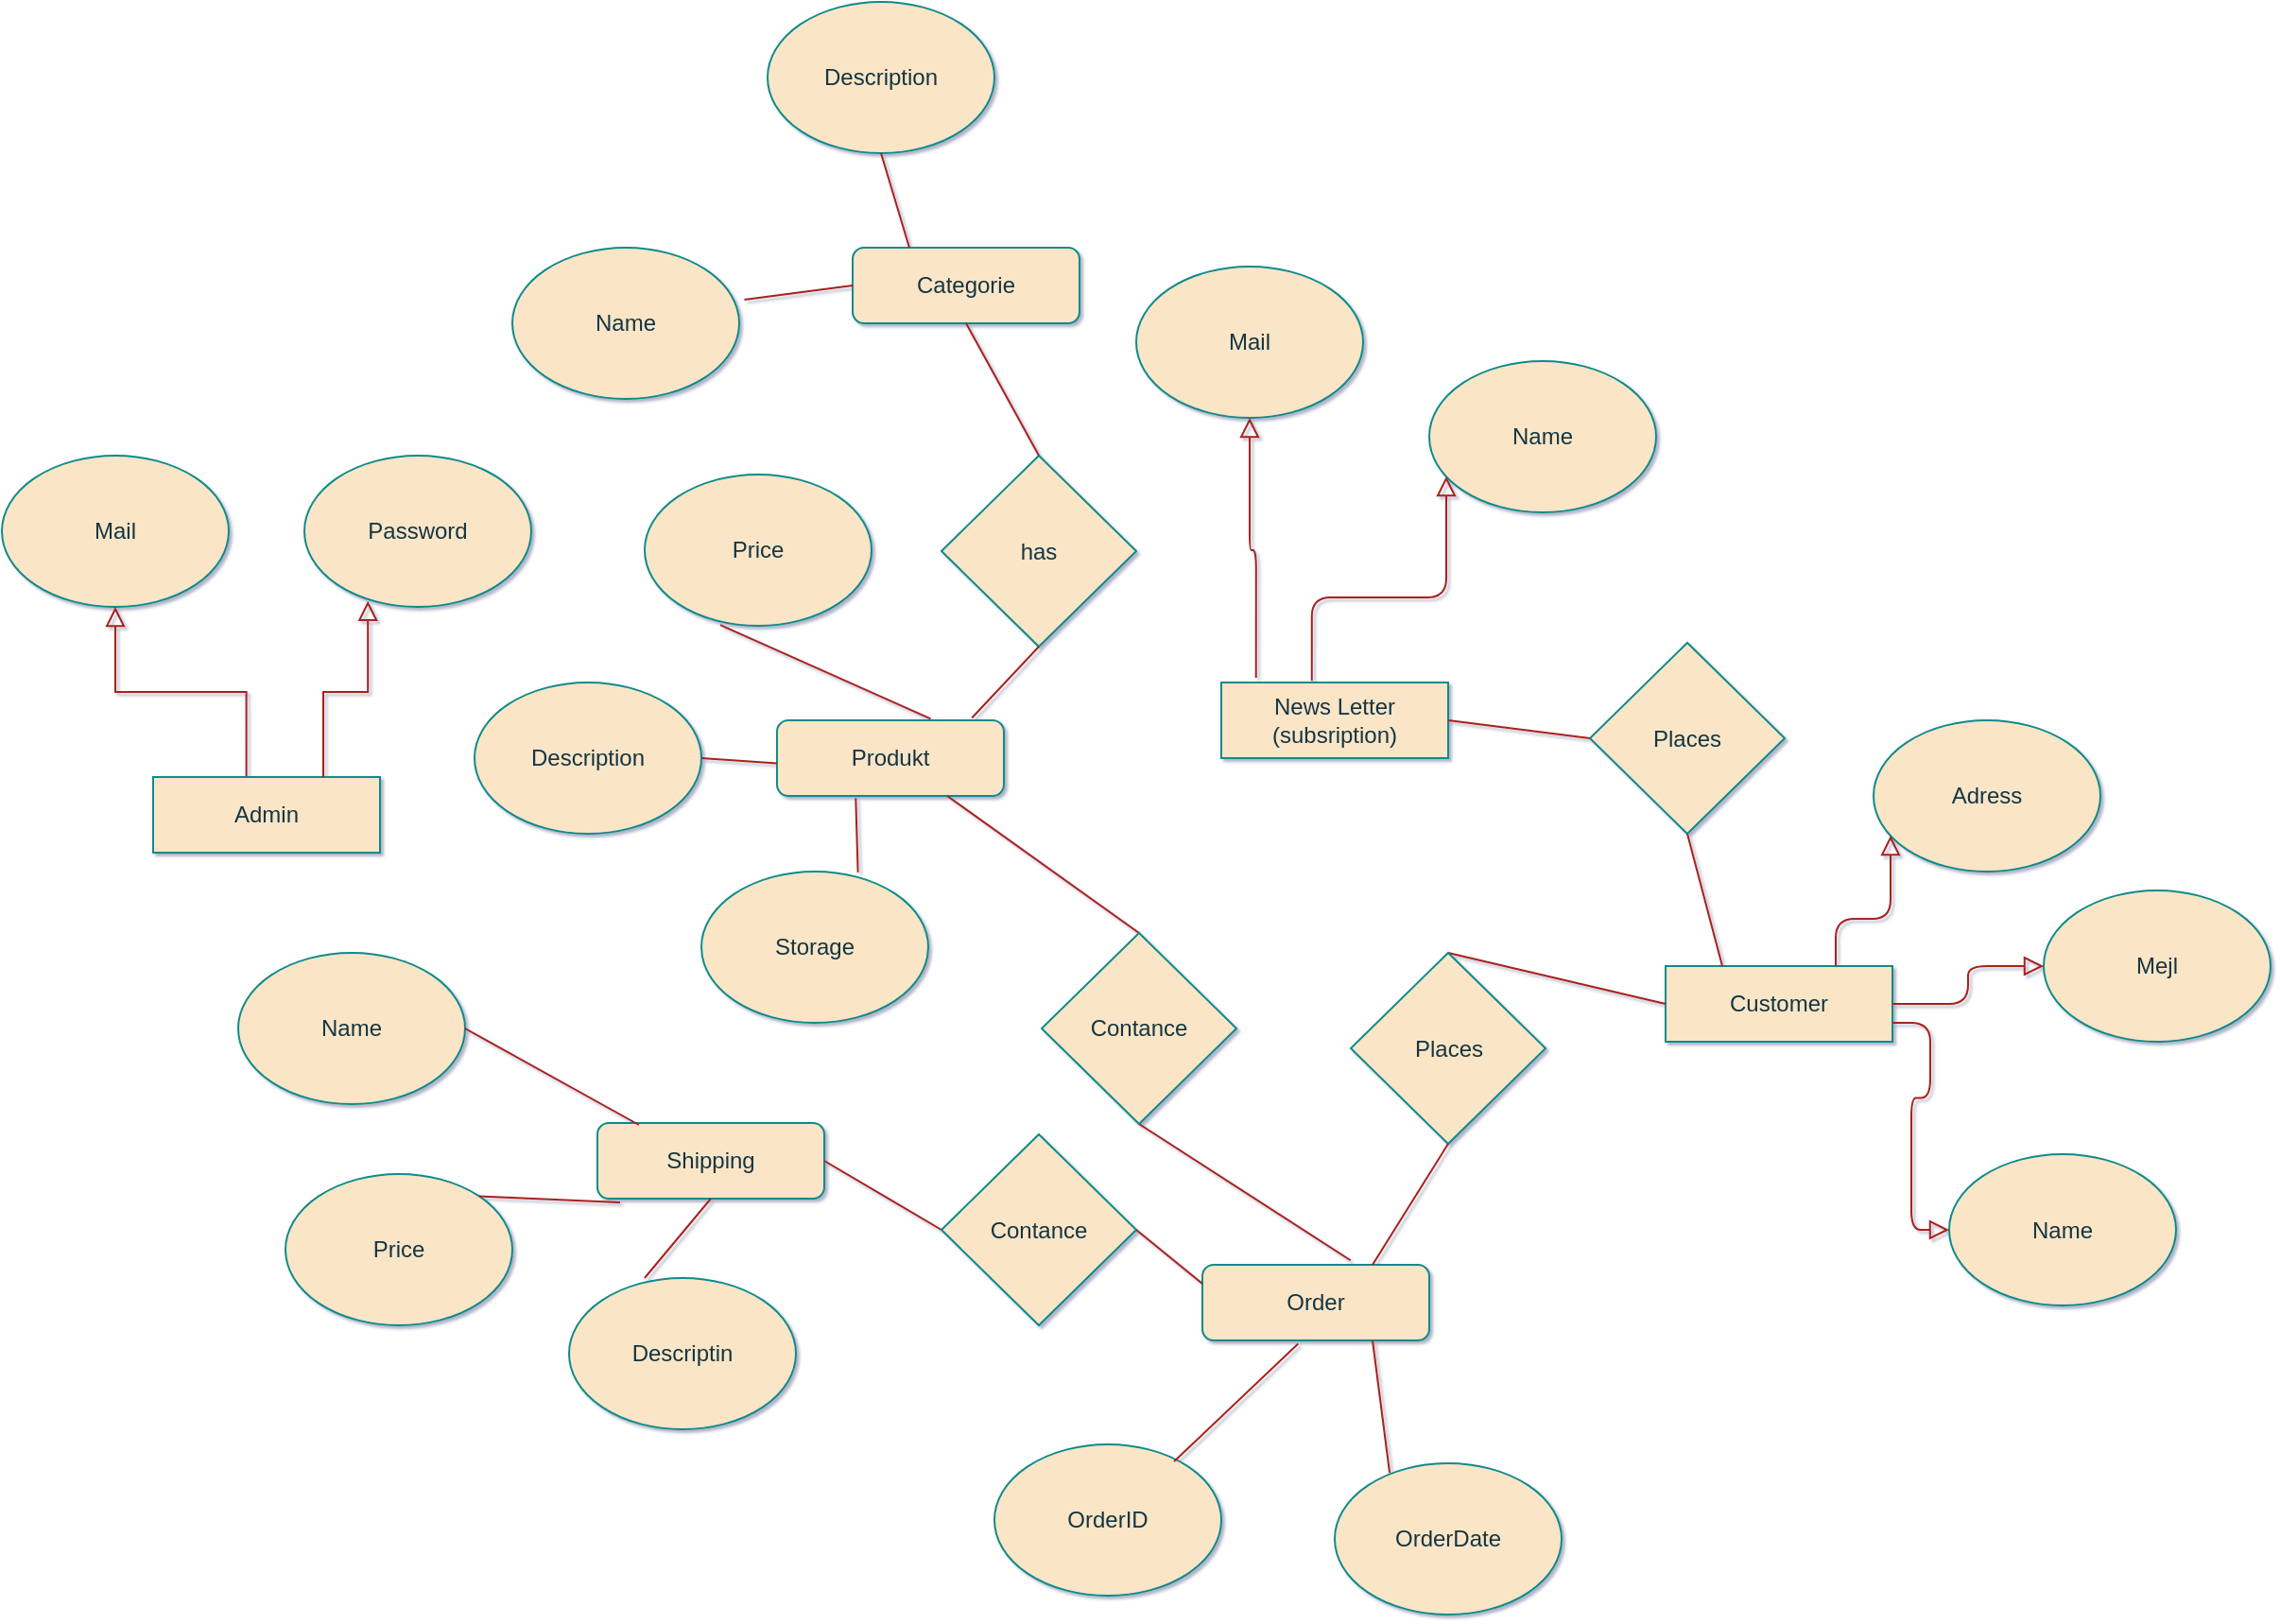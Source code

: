 <mxfile version="14.2.4" type="embed" pages="2">
    <diagram id="C5RBs43oDa-KdzZeNtuy" name="Page-1">
        <mxGraphModel dx="1788" dy="1152" grid="1" gridSize="10" guides="1" tooltips="1" connect="1" arrows="1" fold="1" page="0" pageScale="1" pageWidth="827" pageHeight="1169" background="#ffffff" math="0" shadow="1">
            <root>
                <mxCell id="WIyWlLk6GJQsqaUBKTNV-0"/>
                <mxCell id="WIyWlLk6GJQsqaUBKTNV-1" parent="WIyWlLk6GJQsqaUBKTNV-0"/>
                <mxCell id="WbxrASm2dwjbmTtkLsMe-0" value="Customer" style="rounded=1;whiteSpace=wrap;html=1;fontSize=12;glass=0;strokeWidth=1;shadow=0;arcSize=0;fillColor=#FAE5C7;strokeColor=#0F8B8D;fontColor=#143642;" parent="WIyWlLk6GJQsqaUBKTNV-1" vertex="1">
                    <mxGeometry x="650" y="290" width="120" height="40" as="geometry"/>
                </mxCell>
                <mxCell id="WbxrASm2dwjbmTtkLsMe-1" value="Produkt" style="rounded=1;whiteSpace=wrap;html=1;fontSize=12;glass=0;strokeWidth=1;shadow=0;fillColor=#FAE5C7;strokeColor=#0F8B8D;fontColor=#143642;" parent="WIyWlLk6GJQsqaUBKTNV-1" vertex="1">
                    <mxGeometry x="180" y="160" width="120" height="40" as="geometry"/>
                </mxCell>
                <mxCell id="WbxrASm2dwjbmTtkLsMe-2" value="Order" style="rounded=1;whiteSpace=wrap;html=1;fontSize=12;glass=0;strokeWidth=1;shadow=0;fillColor=#FAE5C7;strokeColor=#0F8B8D;fontColor=#143642;" parent="WIyWlLk6GJQsqaUBKTNV-1" vertex="1">
                    <mxGeometry x="405" y="448" width="120" height="40" as="geometry"/>
                </mxCell>
                <mxCell id="WbxrASm2dwjbmTtkLsMe-3" value="Shipping" style="rounded=1;whiteSpace=wrap;html=1;fontSize=12;glass=0;strokeWidth=1;shadow=0;fillColor=#FAE5C7;strokeColor=#0F8B8D;fontColor=#143642;" parent="WIyWlLk6GJQsqaUBKTNV-1" vertex="1">
                    <mxGeometry x="85" y="373" width="120" height="40" as="geometry"/>
                </mxCell>
                <mxCell id="WbxrASm2dwjbmTtkLsMe-4" value="Adress" style="ellipse;whiteSpace=wrap;html=1;fillColor=#FAE5C7;strokeColor=#0F8B8D;fontColor=#143642;" parent="WIyWlLk6GJQsqaUBKTNV-1" vertex="1">
                    <mxGeometry x="760" y="160" width="120" height="80" as="geometry"/>
                </mxCell>
                <mxCell id="WbxrASm2dwjbmTtkLsMe-5" value="Mejl" style="ellipse;whiteSpace=wrap;html=1;fillColor=#FAE5C7;strokeColor=#0F8B8D;fontColor=#143642;" parent="WIyWlLk6GJQsqaUBKTNV-1" vertex="1">
                    <mxGeometry x="850" y="250" width="120" height="80" as="geometry"/>
                </mxCell>
                <mxCell id="WbxrASm2dwjbmTtkLsMe-8" value="" style="rounded=1;html=1;jettySize=auto;orthogonalLoop=1;fontSize=11;endArrow=block;endFill=0;endSize=8;strokeWidth=1;shadow=0;labelBackgroundColor=none;edgeStyle=orthogonalEdgeStyle;exitX=1;exitY=0.5;exitDx=0;exitDy=0;entryX=0;entryY=0.5;entryDx=0;entryDy=0;strokeColor=#A8201A;fontColor=#143642;" parent="WIyWlLk6GJQsqaUBKTNV-1" source="WbxrASm2dwjbmTtkLsMe-0" target="WbxrASm2dwjbmTtkLsMe-5" edge="1">
                    <mxGeometry relative="1" as="geometry">
                        <mxPoint x="786.96" y="310" as="sourcePoint"/>
                        <mxPoint x="809.04" y="400" as="targetPoint"/>
                    </mxGeometry>
                </mxCell>
                <mxCell id="WbxrASm2dwjbmTtkLsMe-9" value="" style="rounded=1;html=1;jettySize=auto;orthogonalLoop=1;fontSize=11;endArrow=block;endFill=0;endSize=8;strokeWidth=1;shadow=0;labelBackgroundColor=none;edgeStyle=orthogonalEdgeStyle;exitX=0.75;exitY=0;exitDx=0;exitDy=0;entryX=0.075;entryY=0.763;entryDx=0;entryDy=0;entryPerimeter=0;strokeColor=#A8201A;fontColor=#143642;" parent="WIyWlLk6GJQsqaUBKTNV-1" source="WbxrASm2dwjbmTtkLsMe-0" target="WbxrASm2dwjbmTtkLsMe-4" edge="1">
                    <mxGeometry relative="1" as="geometry">
                        <mxPoint x="796.96" y="320" as="sourcePoint"/>
                        <mxPoint x="819.04" y="410" as="targetPoint"/>
                    </mxGeometry>
                </mxCell>
                <mxCell id="WbxrASm2dwjbmTtkLsMe-10" value="OrderID" style="ellipse;whiteSpace=wrap;html=1;fillColor=#FAE5C7;strokeColor=#0F8B8D;fontColor=#143642;" parent="WIyWlLk6GJQsqaUBKTNV-1" vertex="1">
                    <mxGeometry x="295" y="543" width="120" height="80" as="geometry"/>
                </mxCell>
                <mxCell id="WbxrASm2dwjbmTtkLsMe-11" value="OrderDate" style="ellipse;whiteSpace=wrap;html=1;fillColor=#FAE5C7;strokeColor=#0F8B8D;fontColor=#143642;" parent="WIyWlLk6GJQsqaUBKTNV-1" vertex="1">
                    <mxGeometry x="475" y="553" width="120" height="80" as="geometry"/>
                </mxCell>
                <mxCell id="WbxrASm2dwjbmTtkLsMe-12" value="" style="endArrow=none;html=1;exitX=0.792;exitY=0.113;exitDx=0;exitDy=0;exitPerimeter=0;entryX=0.422;entryY=1.044;entryDx=0;entryDy=0;entryPerimeter=0;labelBackgroundColor=#DAD2D8;strokeColor=#A8201A;fontColor=#143642;" parent="WIyWlLk6GJQsqaUBKTNV-1" source="WbxrASm2dwjbmTtkLsMe-10" target="WbxrASm2dwjbmTtkLsMe-2" edge="1">
                    <mxGeometry width="50" height="50" relative="1" as="geometry">
                        <mxPoint x="381" y="763" as="sourcePoint"/>
                        <mxPoint x="431" y="713" as="targetPoint"/>
                    </mxGeometry>
                </mxCell>
                <mxCell id="WbxrASm2dwjbmTtkLsMe-13" value="" style="endArrow=none;html=1;exitX=0.242;exitY=0.063;exitDx=0;exitDy=0;exitPerimeter=0;entryX=0.75;entryY=1;entryDx=0;entryDy=0;labelBackgroundColor=#DAD2D8;strokeColor=#A8201A;fontColor=#143642;" parent="WIyWlLk6GJQsqaUBKTNV-1" source="WbxrASm2dwjbmTtkLsMe-11" target="WbxrASm2dwjbmTtkLsMe-2" edge="1">
                    <mxGeometry width="50" height="50" relative="1" as="geometry">
                        <mxPoint x="400.04" y="782.04" as="sourcePoint"/>
                        <mxPoint x="441" y="723" as="targetPoint"/>
                    </mxGeometry>
                </mxCell>
                <mxCell id="WbxrASm2dwjbmTtkLsMe-14" value="Descriptin" style="ellipse;whiteSpace=wrap;html=1;fillColor=#FAE5C7;strokeColor=#0F8B8D;fontColor=#143642;" parent="WIyWlLk6GJQsqaUBKTNV-1" vertex="1">
                    <mxGeometry x="70" y="455" width="120" height="80" as="geometry"/>
                </mxCell>
                <mxCell id="WbxrASm2dwjbmTtkLsMe-15" value="Price" style="ellipse;whiteSpace=wrap;html=1;fillColor=#FAE5C7;strokeColor=#0F8B8D;fontColor=#143642;" parent="WIyWlLk6GJQsqaUBKTNV-1" vertex="1">
                    <mxGeometry x="-80" y="400" width="120" height="80" as="geometry"/>
                </mxCell>
                <mxCell id="WbxrASm2dwjbmTtkLsMe-16" value="Name" style="ellipse;whiteSpace=wrap;html=1;fillColor=#FAE5C7;strokeColor=#0F8B8D;fontColor=#143642;" parent="WIyWlLk6GJQsqaUBKTNV-1" vertex="1">
                    <mxGeometry x="-105" y="283" width="120" height="80" as="geometry"/>
                </mxCell>
                <mxCell id="WbxrASm2dwjbmTtkLsMe-17" value="" style="endArrow=none;html=1;exitX=0.5;exitY=1;exitDx=0;exitDy=0;entryX=0.333;entryY=0;entryDx=0;entryDy=0;entryPerimeter=0;labelBackgroundColor=#DAD2D8;strokeColor=#A8201A;fontColor=#143642;" parent="WIyWlLk6GJQsqaUBKTNV-1" source="WbxrASm2dwjbmTtkLsMe-3" target="WbxrASm2dwjbmTtkLsMe-14" edge="1">
                    <mxGeometry width="50" height="50" relative="1" as="geometry">
                        <mxPoint x="285" y="323" as="sourcePoint"/>
                        <mxPoint x="335" y="273" as="targetPoint"/>
                    </mxGeometry>
                </mxCell>
                <mxCell id="WbxrASm2dwjbmTtkLsMe-18" value="" style="endArrow=none;html=1;exitX=0.1;exitY=1.05;exitDx=0;exitDy=0;entryX=1;entryY=0;entryDx=0;entryDy=0;exitPerimeter=0;labelBackgroundColor=#DAD2D8;strokeColor=#A8201A;fontColor=#143642;" parent="WIyWlLk6GJQsqaUBKTNV-1" source="WbxrASm2dwjbmTtkLsMe-3" target="WbxrASm2dwjbmTtkLsMe-15" edge="1">
                    <mxGeometry width="50" height="50" relative="1" as="geometry">
                        <mxPoint x="155" y="423" as="sourcePoint"/>
                        <mxPoint x="164.96" y="473" as="targetPoint"/>
                    </mxGeometry>
                </mxCell>
                <mxCell id="WbxrASm2dwjbmTtkLsMe-19" value="" style="endArrow=none;html=1;exitX=0.183;exitY=0.025;exitDx=0;exitDy=0;entryX=1;entryY=0.5;entryDx=0;entryDy=0;exitPerimeter=0;labelBackgroundColor=#DAD2D8;strokeColor=#A8201A;fontColor=#143642;" parent="WIyWlLk6GJQsqaUBKTNV-1" source="WbxrASm2dwjbmTtkLsMe-3" target="WbxrASm2dwjbmTtkLsMe-16" edge="1">
                    <mxGeometry width="50" height="50" relative="1" as="geometry">
                        <mxPoint x="107" y="425" as="sourcePoint"/>
                        <mxPoint x="77.426" y="469.716" as="targetPoint"/>
                    </mxGeometry>
                </mxCell>
                <mxCell id="WbxrASm2dwjbmTtkLsMe-20" style="edgeStyle=orthogonalEdgeStyle;rounded=0;orthogonalLoop=1;jettySize=auto;html=1;exitX=0.5;exitY=1;exitDx=0;exitDy=0;labelBackgroundColor=#DAD2D8;strokeColor=#A8201A;fontColor=#143642;" parent="WIyWlLk6GJQsqaUBKTNV-1" source="WbxrASm2dwjbmTtkLsMe-16" target="WbxrASm2dwjbmTtkLsMe-16" edge="1">
                    <mxGeometry relative="1" as="geometry"/>
                </mxCell>
                <mxCell id="WbxrASm2dwjbmTtkLsMe-21" value="Price" style="ellipse;whiteSpace=wrap;html=1;fillColor=#FAE5C7;strokeColor=#0F8B8D;fontColor=#143642;" parent="WIyWlLk6GJQsqaUBKTNV-1" vertex="1">
                    <mxGeometry x="110" y="30" width="120" height="80" as="geometry"/>
                </mxCell>
                <mxCell id="WbxrASm2dwjbmTtkLsMe-23" value="Description" style="ellipse;whiteSpace=wrap;html=1;fillColor=#FAE5C7;strokeColor=#0F8B8D;fontColor=#143642;" parent="WIyWlLk6GJQsqaUBKTNV-1" vertex="1">
                    <mxGeometry x="20" y="140" width="120" height="80" as="geometry"/>
                </mxCell>
                <mxCell id="WbxrASm2dwjbmTtkLsMe-24" value="Storage" style="ellipse;whiteSpace=wrap;html=1;fillColor=#FAE5C7;strokeColor=#0F8B8D;fontColor=#143642;" parent="WIyWlLk6GJQsqaUBKTNV-1" vertex="1">
                    <mxGeometry x="140" y="240" width="120" height="80" as="geometry"/>
                </mxCell>
                <mxCell id="WbxrASm2dwjbmTtkLsMe-25" value="" style="endArrow=none;html=1;entryX=0.347;entryY=1.03;entryDx=0;entryDy=0;entryPerimeter=0;exitX=0.69;exitY=0.005;exitDx=0;exitDy=0;exitPerimeter=0;labelBackgroundColor=#DAD2D8;strokeColor=#A8201A;fontColor=#143642;" parent="WIyWlLk6GJQsqaUBKTNV-1" source="WbxrASm2dwjbmTtkLsMe-24" target="WbxrASm2dwjbmTtkLsMe-1" edge="1">
                    <mxGeometry width="50" height="50" relative="1" as="geometry">
                        <mxPoint x="210" y="220" as="sourcePoint"/>
                        <mxPoint x="260" y="170" as="targetPoint"/>
                    </mxGeometry>
                </mxCell>
                <mxCell id="WbxrASm2dwjbmTtkLsMe-26" value="" style="endArrow=none;html=1;entryX=0;entryY=0.57;entryDx=0;entryDy=0;entryPerimeter=0;exitX=1;exitY=0.5;exitDx=0;exitDy=0;labelBackgroundColor=#DAD2D8;strokeColor=#A8201A;fontColor=#143642;" parent="WIyWlLk6GJQsqaUBKTNV-1" source="WbxrASm2dwjbmTtkLsMe-23" target="WbxrASm2dwjbmTtkLsMe-1" edge="1">
                    <mxGeometry width="50" height="50" relative="1" as="geometry">
                        <mxPoint x="210" y="220" as="sourcePoint"/>
                        <mxPoint x="260" y="170" as="targetPoint"/>
                    </mxGeometry>
                </mxCell>
                <mxCell id="WbxrASm2dwjbmTtkLsMe-28" value="" style="endArrow=none;html=1;exitX=0.333;exitY=0.995;exitDx=0;exitDy=0;exitPerimeter=0;entryX=0.677;entryY=-0.02;entryDx=0;entryDy=0;entryPerimeter=0;labelBackgroundColor=#DAD2D8;strokeColor=#A8201A;fontColor=#143642;" parent="WIyWlLk6GJQsqaUBKTNV-1" source="WbxrASm2dwjbmTtkLsMe-21" target="WbxrASm2dwjbmTtkLsMe-1" edge="1">
                    <mxGeometry width="50" height="50" relative="1" as="geometry">
                        <mxPoint x="210" y="220" as="sourcePoint"/>
                        <mxPoint x="260" y="170" as="targetPoint"/>
                    </mxGeometry>
                </mxCell>
                <mxCell id="WbxrASm2dwjbmTtkLsMe-36" value="Name" style="ellipse;whiteSpace=wrap;html=1;fillColor=#FAE5C7;strokeColor=#0F8B8D;fontColor=#143642;" parent="WIyWlLk6GJQsqaUBKTNV-1" vertex="1">
                    <mxGeometry x="525" y="-30" width="120" height="80" as="geometry"/>
                </mxCell>
                <mxCell id="WbxrASm2dwjbmTtkLsMe-39" value="" style="rounded=1;html=1;jettySize=auto;orthogonalLoop=1;fontSize=11;endArrow=block;endFill=0;endSize=8;strokeWidth=1;shadow=0;labelBackgroundColor=none;edgeStyle=orthogonalEdgeStyle;exitX=0.399;exitY=-0.021;exitDx=0;exitDy=0;entryX=0.075;entryY=0.763;entryDx=0;entryDy=0;entryPerimeter=0;strokeColor=#A8201A;fontColor=#143642;exitPerimeter=0;" parent="WIyWlLk6GJQsqaUBKTNV-1" source="8" target="WbxrASm2dwjbmTtkLsMe-36" edge="1">
                    <mxGeometry relative="1" as="geometry">
                        <mxPoint x="476.041" y="71.772" as="sourcePoint"/>
                        <mxPoint x="599.04" y="120" as="targetPoint"/>
                    </mxGeometry>
                </mxCell>
                <mxCell id="WbxrASm2dwjbmTtkLsMe-40" value="" style="endArrow=none;html=1;exitX=1;exitY=0.5;exitDx=0;exitDy=0;entryX=0;entryY=0.5;entryDx=0;entryDy=0;labelBackgroundColor=#DAD2D8;strokeColor=#A8201A;fontColor=#143642;" parent="WIyWlLk6GJQsqaUBKTNV-1" source="WbxrASm2dwjbmTtkLsMe-3" target="12" edge="1">
                    <mxGeometry width="50" height="50" relative="1" as="geometry">
                        <mxPoint x="355" y="383" as="sourcePoint"/>
                        <mxPoint x="405" y="333" as="targetPoint"/>
                    </mxGeometry>
                </mxCell>
                <mxCell id="WbxrASm2dwjbmTtkLsMe-41" value="" style="endArrow=none;html=1;entryX=0.5;entryY=1;entryDx=0;entryDy=0;exitX=0.653;exitY=-0.059;exitDx=0;exitDy=0;exitPerimeter=0;labelBackgroundColor=#DAD2D8;strokeColor=#A8201A;fontColor=#143642;" parent="WIyWlLk6GJQsqaUBKTNV-1" source="WbxrASm2dwjbmTtkLsMe-2" target="WbxrASm2dwjbmTtkLsMe-49" edge="1">
                    <mxGeometry width="50" height="50" relative="1" as="geometry">
                        <mxPoint x="400" y="480" as="sourcePoint"/>
                        <mxPoint x="450" y="430" as="targetPoint"/>
                    </mxGeometry>
                </mxCell>
                <mxCell id="WbxrASm2dwjbmTtkLsMe-43" value="" style="endArrow=none;html=1;entryX=0.75;entryY=1;entryDx=0;entryDy=0;exitX=0.5;exitY=0;exitDx=0;exitDy=0;labelBackgroundColor=#DAD2D8;strokeColor=#A8201A;fontColor=#143642;" parent="WIyWlLk6GJQsqaUBKTNV-1" source="WbxrASm2dwjbmTtkLsMe-49" target="WbxrASm2dwjbmTtkLsMe-1" edge="1">
                    <mxGeometry width="50" height="50" relative="1" as="geometry">
                        <mxPoint x="400" y="480" as="sourcePoint"/>
                        <mxPoint x="450" y="430" as="targetPoint"/>
                    </mxGeometry>
                </mxCell>
                <mxCell id="WbxrASm2dwjbmTtkLsMe-45" value="Admin" style="rounded=1;whiteSpace=wrap;html=1;fontSize=12;glass=0;strokeWidth=1;shadow=0;arcSize=0;fillColor=#FAE5C7;strokeColor=#0F8B8D;fontColor=#143642;" parent="WIyWlLk6GJQsqaUBKTNV-1" vertex="1">
                    <mxGeometry x="-150" y="190" width="120" height="40" as="geometry"/>
                </mxCell>
                <mxCell id="WbxrASm2dwjbmTtkLsMe-46" value="Mail" style="ellipse;whiteSpace=wrap;html=1;fillColor=#FAE5C7;strokeColor=#0F8B8D;fontColor=#143642;" parent="WIyWlLk6GJQsqaUBKTNV-1" vertex="1">
                    <mxGeometry x="-230" y="20" width="120" height="80" as="geometry"/>
                </mxCell>
                <mxCell id="WbxrASm2dwjbmTtkLsMe-47" value="" style="rounded=0;html=1;jettySize=auto;orthogonalLoop=1;fontSize=11;endArrow=block;endFill=0;endSize=8;strokeWidth=1;shadow=0;labelBackgroundColor=none;edgeStyle=orthogonalEdgeStyle;exitX=0.411;exitY=-0.011;exitDx=0;exitDy=0;entryX=0.5;entryY=1;entryDx=0;entryDy=0;strokeColor=#A8201A;fontColor=#143642;exitPerimeter=0;" parent="WIyWlLk6GJQsqaUBKTNV-1" source="WbxrASm2dwjbmTtkLsMe-45" target="WbxrASm2dwjbmTtkLsMe-46" edge="1">
                    <mxGeometry relative="1" as="geometry">
                        <mxPoint x="296.96" y="-180" as="sourcePoint"/>
                        <mxPoint x="319.04" y="-90" as="targetPoint"/>
                    </mxGeometry>
                </mxCell>
                <mxCell id="WbxrASm2dwjbmTtkLsMe-49" value="Contance" style="rhombus;whiteSpace=wrap;html=1;fillColor=#FAE5C7;strokeColor=#0F8B8D;fontColor=#143642;" parent="WIyWlLk6GJQsqaUBKTNV-1" vertex="1">
                    <mxGeometry x="320" y="272.5" width="103" height="101" as="geometry"/>
                </mxCell>
                <mxCell id="WbxrASm2dwjbmTtkLsMe-50" value="" style="endArrow=none;html=1;entryX=0;entryY=0.5;entryDx=0;entryDy=0;exitX=0.5;exitY=0;exitDx=0;exitDy=0;labelBackgroundColor=#DAD2D8;strokeColor=#A8201A;fontColor=#143642;" parent="WIyWlLk6GJQsqaUBKTNV-1" source="9" target="WbxrASm2dwjbmTtkLsMe-0" edge="1">
                    <mxGeometry width="50" height="50" relative="1" as="geometry">
                        <mxPoint x="660" y="390" as="sourcePoint"/>
                        <mxPoint x="710" y="340" as="targetPoint"/>
                    </mxGeometry>
                </mxCell>
                <mxCell id="WbxrASm2dwjbmTtkLsMe-53" style="edgeStyle=orthogonalEdgeStyle;rounded=0;orthogonalLoop=1;jettySize=auto;html=1;exitX=0.5;exitY=1;exitDx=0;exitDy=0;labelBackgroundColor=#DAD2D8;strokeColor=#A8201A;fontColor=#143642;" parent="WIyWlLk6GJQsqaUBKTNV-1" source="WbxrASm2dwjbmTtkLsMe-23" target="WbxrASm2dwjbmTtkLsMe-23" edge="1">
                    <mxGeometry relative="1" as="geometry"/>
                </mxCell>
                <mxCell id="4" value="Mail" style="ellipse;whiteSpace=wrap;html=1;fillColor=#FAE5C7;strokeColor=#0F8B8D;fontColor=#143642;" parent="WIyWlLk6GJQsqaUBKTNV-1" vertex="1">
                    <mxGeometry x="370" y="-80" width="120" height="80" as="geometry"/>
                </mxCell>
                <mxCell id="5" value="" style="rounded=1;html=1;jettySize=auto;orthogonalLoop=1;fontSize=11;endArrow=block;endFill=0;endSize=8;strokeWidth=1;shadow=0;labelBackgroundColor=none;edgeStyle=orthogonalEdgeStyle;exitX=0.153;exitY=-0.062;exitDx=0;exitDy=0;entryX=0.5;entryY=1;entryDx=0;entryDy=0;strokeColor=#A8201A;fontColor=#143642;exitPerimeter=0;" parent="WIyWlLk6GJQsqaUBKTNV-1" source="8" target="4" edge="1">
                    <mxGeometry relative="1" as="geometry">
                        <mxPoint x="441.687" y="134.812" as="sourcePoint"/>
                        <mxPoint x="522.0" y="-38.96" as="targetPoint"/>
                    </mxGeometry>
                </mxCell>
                <mxCell id="6" value="Name" style="ellipse;whiteSpace=wrap;html=1;fillColor=#FAE5C7;strokeColor=#0F8B8D;fontColor=#143642;" parent="WIyWlLk6GJQsqaUBKTNV-1" vertex="1">
                    <mxGeometry x="800" y="389.5" width="120" height="80" as="geometry"/>
                </mxCell>
                <mxCell id="7" value="" style="rounded=1;html=1;jettySize=auto;orthogonalLoop=1;fontSize=11;endArrow=block;endFill=0;endSize=8;strokeWidth=1;shadow=0;labelBackgroundColor=none;edgeStyle=orthogonalEdgeStyle;exitX=1;exitY=0.75;exitDx=0;exitDy=0;entryX=0;entryY=0.5;entryDx=0;entryDy=0;strokeColor=#A8201A;fontColor=#143642;" parent="WIyWlLk6GJQsqaUBKTNV-1" source="WbxrASm2dwjbmTtkLsMe-0" target="6" edge="1">
                    <mxGeometry relative="1" as="geometry">
                        <mxPoint x="780" y="320" as="sourcePoint"/>
                        <mxPoint x="890.0" y="244" as="targetPoint"/>
                    </mxGeometry>
                </mxCell>
                <mxCell id="8" value="&lt;span style=&quot;background-color: rgb(250 , 229 , 199)&quot;&gt;News Letter&lt;br&gt;(subsription)&lt;br&gt;&lt;/span&gt;" style="rounded=1;whiteSpace=wrap;html=1;fontSize=12;glass=0;strokeWidth=1;shadow=0;arcSize=0;fillColor=#FAE5C7;strokeColor=#0F8B8D;fontColor=#143642;" parent="WIyWlLk6GJQsqaUBKTNV-1" vertex="1">
                    <mxGeometry x="415" y="140" width="120" height="40" as="geometry"/>
                </mxCell>
                <mxCell id="9" value="Places" style="rhombus;whiteSpace=wrap;html=1;fillColor=#FAE5C7;strokeColor=#0F8B8D;fontColor=#143642;" parent="WIyWlLk6GJQsqaUBKTNV-1" vertex="1">
                    <mxGeometry x="483.5" y="283" width="103" height="101" as="geometry"/>
                </mxCell>
                <mxCell id="10" value="" style="endArrow=none;html=1;entryX=0.5;entryY=1;entryDx=0;entryDy=0;exitX=0.75;exitY=0;exitDx=0;exitDy=0;labelBackgroundColor=#DAD2D8;strokeColor=#A8201A;fontColor=#143642;" parent="WIyWlLk6GJQsqaUBKTNV-1" source="WbxrASm2dwjbmTtkLsMe-2" target="9" edge="1">
                    <mxGeometry width="50" height="50" relative="1" as="geometry">
                        <mxPoint x="495" y="448" as="sourcePoint"/>
                        <mxPoint x="637.04" y="229" as="targetPoint"/>
                    </mxGeometry>
                </mxCell>
                <mxCell id="12" value="Contance" style="rhombus;whiteSpace=wrap;html=1;fillColor=#FAE5C7;strokeColor=#0F8B8D;fontColor=#143642;" parent="WIyWlLk6GJQsqaUBKTNV-1" vertex="1">
                    <mxGeometry x="267" y="379" width="103" height="101" as="geometry"/>
                </mxCell>
                <mxCell id="13" value="" style="endArrow=none;html=1;exitX=0;exitY=0.25;exitDx=0;exitDy=0;entryX=1;entryY=0.5;entryDx=0;entryDy=0;labelBackgroundColor=#DAD2D8;strokeColor=#A8201A;fontColor=#143642;" parent="WIyWlLk6GJQsqaUBKTNV-1" source="WbxrASm2dwjbmTtkLsMe-2" target="12" edge="1">
                    <mxGeometry width="50" height="50" relative="1" as="geometry">
                        <mxPoint x="215.0" y="403" as="sourcePoint"/>
                        <mxPoint x="277" y="439.5" as="targetPoint"/>
                    </mxGeometry>
                </mxCell>
                <mxCell id="14" value="Password" style="ellipse;whiteSpace=wrap;html=1;fillColor=#FAE5C7;strokeColor=#0F8B8D;fontColor=#143642;" parent="WIyWlLk6GJQsqaUBKTNV-1" vertex="1">
                    <mxGeometry x="-70" y="20" width="120" height="80" as="geometry"/>
                </mxCell>
                <mxCell id="15" value="" style="rounded=0;html=1;jettySize=auto;orthogonalLoop=1;fontSize=11;endArrow=block;endFill=0;endSize=8;strokeWidth=1;shadow=0;labelBackgroundColor=none;edgeStyle=orthogonalEdgeStyle;exitX=0.75;exitY=0;exitDx=0;exitDy=0;entryX=0.28;entryY=0.961;entryDx=0;entryDy=0;strokeColor=#A8201A;fontColor=#143642;entryPerimeter=0;" parent="WIyWlLk6GJQsqaUBKTNV-1" source="WbxrASm2dwjbmTtkLsMe-45" target="14" edge="1">
                    <mxGeometry relative="1" as="geometry">
                        <mxPoint x="-100.68" y="179.56" as="sourcePoint"/>
                        <mxPoint x="-100" y="90" as="targetPoint"/>
                    </mxGeometry>
                </mxCell>
                <mxCell id="16" value="Places" style="rhombus;whiteSpace=wrap;html=1;fillColor=#FAE5C7;strokeColor=#0F8B8D;fontColor=#143642;" parent="WIyWlLk6GJQsqaUBKTNV-1" vertex="1">
                    <mxGeometry x="610" y="119" width="103" height="101" as="geometry"/>
                </mxCell>
                <mxCell id="17" value="" style="endArrow=none;html=1;entryX=0;entryY=0.5;entryDx=0;entryDy=0;exitX=1;exitY=0.5;exitDx=0;exitDy=0;labelBackgroundColor=#DAD2D8;strokeColor=#A8201A;fontColor=#143642;" parent="WIyWlLk6GJQsqaUBKTNV-1" source="8" target="16" edge="1">
                    <mxGeometry width="50" height="50" relative="1" as="geometry">
                        <mxPoint x="545" y="293" as="sourcePoint"/>
                        <mxPoint x="707.04" y="339" as="targetPoint"/>
                    </mxGeometry>
                </mxCell>
                <mxCell id="18" value="" style="endArrow=none;html=1;entryX=0.25;entryY=0;entryDx=0;entryDy=0;exitX=0.5;exitY=1;exitDx=0;exitDy=0;labelBackgroundColor=#DAD2D8;strokeColor=#A8201A;fontColor=#143642;" parent="WIyWlLk6GJQsqaUBKTNV-1" source="16" target="WbxrASm2dwjbmTtkLsMe-0" edge="1">
                    <mxGeometry width="50" height="50" relative="1" as="geometry">
                        <mxPoint x="545" y="293" as="sourcePoint"/>
                        <mxPoint x="660" y="320" as="targetPoint"/>
                    </mxGeometry>
                </mxCell>
                <mxCell id="20" value="has" style="rhombus;whiteSpace=wrap;html=1;fillColor=#FAE5C7;strokeColor=#0F8B8D;fontColor=#143642;" parent="WIyWlLk6GJQsqaUBKTNV-1" vertex="1">
                    <mxGeometry x="267" y="20" width="103" height="101" as="geometry"/>
                </mxCell>
                <mxCell id="21" value="" style="endArrow=none;html=1;exitX=0.5;exitY=1;exitDx=0;exitDy=0;entryX=0.859;entryY=-0.031;entryDx=0;entryDy=0;entryPerimeter=0;labelBackgroundColor=#DAD2D8;strokeColor=#A8201A;fontColor=#143642;" parent="WIyWlLk6GJQsqaUBKTNV-1" source="20" target="WbxrASm2dwjbmTtkLsMe-1" edge="1">
                    <mxGeometry width="50" height="50" relative="1" as="geometry">
                        <mxPoint x="159.96" y="119.6" as="sourcePoint"/>
                        <mxPoint x="271.24" y="169.2" as="targetPoint"/>
                    </mxGeometry>
                </mxCell>
                <mxCell id="23" value="Categorie" style="rounded=1;whiteSpace=wrap;html=1;fontSize=12;glass=0;strokeWidth=1;shadow=0;fillColor=#FAE5C7;strokeColor=#0F8B8D;fontColor=#143642;" parent="WIyWlLk6GJQsqaUBKTNV-1" vertex="1">
                    <mxGeometry x="220" y="-90" width="120" height="40" as="geometry"/>
                </mxCell>
                <mxCell id="24" value="" style="endArrow=none;html=1;exitX=0.5;exitY=1;exitDx=0;exitDy=0;entryX=0.5;entryY=0;entryDx=0;entryDy=0;labelBackgroundColor=#DAD2D8;strokeColor=#A8201A;fontColor=#143642;" parent="WIyWlLk6GJQsqaUBKTNV-1" source="23" target="20" edge="1">
                    <mxGeometry width="50" height="50" relative="1" as="geometry">
                        <mxPoint x="159.96" y="119.6" as="sourcePoint"/>
                        <mxPoint x="271.24" y="169.2" as="targetPoint"/>
                    </mxGeometry>
                </mxCell>
                <mxCell id="25" value="Name" style="ellipse;whiteSpace=wrap;html=1;fillColor=#FAE5C7;strokeColor=#0F8B8D;fontColor=#143642;" parent="WIyWlLk6GJQsqaUBKTNV-1" vertex="1">
                    <mxGeometry x="40" y="-90" width="120" height="80" as="geometry"/>
                </mxCell>
                <mxCell id="26" value="Description" style="ellipse;whiteSpace=wrap;html=1;fillColor=#FAE5C7;strokeColor=#0F8B8D;fontColor=#143642;" parent="WIyWlLk6GJQsqaUBKTNV-1" vertex="1">
                    <mxGeometry x="175" y="-220" width="120" height="80" as="geometry"/>
                </mxCell>
                <mxCell id="27" value="" style="endArrow=none;html=1;exitX=0;exitY=0.5;exitDx=0;exitDy=0;entryX=1.023;entryY=0.344;entryDx=0;entryDy=0;labelBackgroundColor=#DAD2D8;strokeColor=#A8201A;fontColor=#143642;entryPerimeter=0;" parent="WIyWlLk6GJQsqaUBKTNV-1" source="23" target="25" edge="1">
                    <mxGeometry width="50" height="50" relative="1" as="geometry">
                        <mxPoint x="290.0" y="-40" as="sourcePoint"/>
                        <mxPoint x="328.5" y="30" as="targetPoint"/>
                    </mxGeometry>
                </mxCell>
                <mxCell id="28" value="" style="endArrow=none;html=1;exitX=0.25;exitY=0;exitDx=0;exitDy=0;entryX=0.5;entryY=1;entryDx=0;entryDy=0;labelBackgroundColor=#DAD2D8;strokeColor=#A8201A;fontColor=#143642;" parent="WIyWlLk6GJQsqaUBKTNV-1" source="23" target="26" edge="1">
                    <mxGeometry width="50" height="50" relative="1" as="geometry">
                        <mxPoint x="300.0" y="-30" as="sourcePoint"/>
                        <mxPoint x="338.5" y="40" as="targetPoint"/>
                    </mxGeometry>
                </mxCell>
            </root>
        </mxGraphModel>
    </diagram>
    <diagram id="pH_6GWg96wL3WgfpxiDC" name="Page-2">
        <mxGraphModel dx="1380" dy="1731" grid="1" gridSize="10" guides="1" tooltips="1" connect="1" arrows="1" fold="1" page="0" pageScale="1" pageWidth="850" pageHeight="1100" background="#DAD2D8" math="0" shadow="1">
            <root>
                <mxCell id="EYq20VwDoi3hHW_K076F-0"/>
                <mxCell id="EYq20VwDoi3hHW_K076F-1" parent="EYq20VwDoi3hHW_K076F-0"/>
                <mxCell id="EYq20VwDoi3hHW_K076F-2" value="Custumer" style="shape=table;html=1;whiteSpace=wrap;startSize=20;container=1;collapsible=0;childLayout=tableLayout;fixedRows=1;rowLines=1;fontStyle=1;align=center;rounded=1;sketch=0;strokeColor=#0F8B8D;fillColor=#FAE5C7;swimlaneFillColor=none;labelBorderColor=none;labelBackgroundColor=none;fontColor=#171717;shadow=1;perimeterSpacing=1;strokeWidth=2;columnLines=0;resizeLast=1;resizeLastRow=1;noLabel=0;portConstraintRotation=0;connectable=1;allowArrows=1;snapToPoint=0;treeFolding=0;treeMoving=0;moveCells=1;" parent="EYq20VwDoi3hHW_K076F-1" vertex="1">
                    <mxGeometry x="130" y="-620" width="160" height="200" as="geometry"/>
                </mxCell>
                <mxCell id="EYq20VwDoi3hHW_K076F-3" value="" style="shape=partialRectangle;html=1;whiteSpace=wrap;collapsible=0;dropTarget=0;pointerEvents=0;fillColor=none;top=0;left=0;bottom=1;right=0;points=[[0,0.5],[1,0.5]];portConstraint=eastwest;" parent="EYq20VwDoi3hHW_K076F-2" vertex="1">
                    <mxGeometry y="20" width="160" height="130" as="geometry"/>
                </mxCell>
                <mxCell id="EYq20VwDoi3hHW_K076F-4" value="-&lt;br&gt;-&lt;br&gt;-&lt;br&gt;-&lt;br&gt;-&lt;br&gt;-&lt;br&gt;-&lt;br&gt;-" style="shape=partialRectangle;html=1;whiteSpace=wrap;connectable=0;fillColor=none;top=0;left=0;bottom=0;right=0;overflow=hidden;fontColor=#000000;" parent="EYq20VwDoi3hHW_K076F-3" vertex="1">
                    <mxGeometry width="36" height="130" as="geometry"/>
                </mxCell>
                <mxCell id="EYq20VwDoi3hHW_K076F-5" value="firstName&#10;lastName&#10;mail&#10;phone&#10;adress&#10;zip&#10;city&#10;country" style="shape=partialRectangle;connectable=0;top=0;left=0;bottom=0;right=0;align=left;spacingLeft=8;overflow=hidden;labelBorderColor=none;labelBackgroundColor=none;verticalAlign=middle;horizontal=1;fillColor=none;shadow=0;sketch=0;fontColor=#000000;movableLabel=0;movable=0;" parent="EYq20VwDoi3hHW_K076F-3" vertex="1">
                    <mxGeometry x="36" width="124" height="130" as="geometry"/>
                </mxCell>
                <mxCell id="sE1TBnHU5wQRP2Jf046W-3" value="" style="shape=partialRectangle;html=1;whiteSpace=wrap;collapsible=0;dropTarget=0;pointerEvents=0;fillColor=none;top=0;left=0;bottom=1;right=0;points=[[0,0.5],[1,0.5]];portConstraint=eastwest;" parent="EYq20VwDoi3hHW_K076F-2" vertex="1">
                    <mxGeometry y="150" width="160" height="50" as="geometry"/>
                </mxCell>
                <mxCell id="sE1TBnHU5wQRP2Jf046W-4" value="+&lt;br&gt;" style="shape=partialRectangle;html=1;whiteSpace=wrap;connectable=0;fillColor=none;top=0;left=0;bottom=0;right=0;overflow=hidden;fontColor=#000000;" parent="sE1TBnHU5wQRP2Jf046W-3" vertex="1">
                    <mxGeometry width="36" height="50" as="geometry"/>
                </mxCell>
                <mxCell id="sE1TBnHU5wQRP2Jf046W-5" value="registerCostumer()" style="shape=partialRectangle;connectable=0;top=0;left=0;bottom=0;right=0;align=left;spacingLeft=8;overflow=hidden;labelBorderColor=none;labelBackgroundColor=none;verticalAlign=middle;horizontal=1;fillColor=none;shadow=0;sketch=0;fontColor=#000000;" parent="sE1TBnHU5wQRP2Jf046W-3" vertex="1">
                    <mxGeometry x="36" width="124" height="50" as="geometry"/>
                </mxCell>
                <mxCell id="sE1TBnHU5wQRP2Jf046W-6" value="Categorie" style="shape=table;html=1;whiteSpace=wrap;startSize=20;container=1;collapsible=0;childLayout=tableLayout;fixedRows=1;rowLines=1;fontStyle=1;align=center;rounded=1;sketch=0;strokeColor=#0F8B8D;fillColor=#FAE5C7;swimlaneFillColor=none;labelBorderColor=none;labelBackgroundColor=none;fontColor=#171717;shadow=1;perimeterSpacing=1;strokeWidth=2;columnLines=0;resizeLast=1;resizeLastRow=1;noLabel=0;portConstraintRotation=0;connectable=1;allowArrows=1;snapToPoint=0;treeFolding=0;treeMoving=0;moveCells=1;" parent="EYq20VwDoi3hHW_K076F-1" vertex="1">
                    <mxGeometry x="-120" y="-550" width="160" height="120" as="geometry"/>
                </mxCell>
                <mxCell id="sE1TBnHU5wQRP2Jf046W-7" value="" style="shape=partialRectangle;html=1;whiteSpace=wrap;collapsible=0;dropTarget=0;pointerEvents=0;fillColor=none;top=0;left=0;bottom=1;right=0;points=[[0,0.5],[1,0.5]];portConstraint=eastwest;" parent="sE1TBnHU5wQRP2Jf046W-6" vertex="1">
                    <mxGeometry y="20" width="160" height="50" as="geometry"/>
                </mxCell>
                <mxCell id="sE1TBnHU5wQRP2Jf046W-8" value="-&lt;br&gt;-" style="shape=partialRectangle;html=1;whiteSpace=wrap;connectable=0;fillColor=none;top=0;left=0;bottom=0;right=0;overflow=hidden;fontColor=#000000;" parent="sE1TBnHU5wQRP2Jf046W-7" vertex="1">
                    <mxGeometry width="36" height="50" as="geometry"/>
                </mxCell>
                <mxCell id="sE1TBnHU5wQRP2Jf046W-9" value="CategorieID: int&#10;Description: string" style="shape=partialRectangle;connectable=0;top=0;left=0;bottom=0;right=0;align=left;spacingLeft=8;overflow=hidden;labelBorderColor=none;labelBackgroundColor=none;verticalAlign=middle;horizontal=1;fillColor=none;shadow=0;sketch=0;fontColor=#000000;movableLabel=0;movable=0;" parent="sE1TBnHU5wQRP2Jf046W-7" vertex="1">
                    <mxGeometry x="36" width="124" height="50" as="geometry"/>
                </mxCell>
                <mxCell id="sE1TBnHU5wQRP2Jf046W-10" value="" style="shape=partialRectangle;html=1;whiteSpace=wrap;collapsible=0;dropTarget=0;pointerEvents=0;fillColor=none;top=0;left=0;bottom=1;right=0;points=[[0,0.5],[1,0.5]];portConstraint=eastwest;" parent="sE1TBnHU5wQRP2Jf046W-6" vertex="1">
                    <mxGeometry y="70" width="160" height="50" as="geometry"/>
                </mxCell>
                <mxCell id="sE1TBnHU5wQRP2Jf046W-11" value="" style="shape=partialRectangle;html=1;whiteSpace=wrap;connectable=0;fillColor=none;top=0;left=0;bottom=0;right=0;overflow=hidden;fontColor=#000000;" parent="sE1TBnHU5wQRP2Jf046W-10" vertex="1">
                    <mxGeometry width="36" height="50" as="geometry"/>
                </mxCell>
                <mxCell id="sE1TBnHU5wQRP2Jf046W-12" value="" style="shape=partialRectangle;connectable=0;top=0;left=0;bottom=0;right=0;align=left;spacingLeft=8;overflow=hidden;labelBorderColor=none;labelBackgroundColor=none;verticalAlign=middle;horizontal=1;fillColor=none;shadow=0;sketch=0;fontColor=#000000;" parent="sE1TBnHU5wQRP2Jf046W-10" vertex="1">
                    <mxGeometry x="36" width="124" height="50" as="geometry"/>
                </mxCell>
                <mxCell id="sE1TBnHU5wQRP2Jf046W-14" value="Product" style="shape=table;html=1;whiteSpace=wrap;startSize=20;container=1;collapsible=0;childLayout=tableLayout;fixedRows=1;rowLines=1;fontStyle=1;align=center;rounded=1;sketch=0;strokeColor=#0F8B8D;fillColor=#FAE5C7;swimlaneFillColor=none;labelBorderColor=none;labelBackgroundColor=none;fontColor=#171717;shadow=1;perimeterSpacing=1;strokeWidth=2;columnLines=0;resizeLast=1;resizeLastRow=1;noLabel=0;portConstraintRotation=0;connectable=1;allowArrows=1;snapToPoint=0;treeFolding=0;treeMoving=0;moveCells=1;" parent="EYq20VwDoi3hHW_K076F-1" vertex="1">
                    <mxGeometry x="-60" y="-810" width="160" height="200" as="geometry"/>
                </mxCell>
                <mxCell id="sE1TBnHU5wQRP2Jf046W-15" value="" style="shape=partialRectangle;html=1;whiteSpace=wrap;collapsible=0;dropTarget=0;pointerEvents=0;fillColor=none;top=0;left=0;bottom=1;right=0;points=[[0,0.5],[1,0.5]];portConstraint=eastwest;" parent="sE1TBnHU5wQRP2Jf046W-14" vertex="1">
                    <mxGeometry y="20" width="160" height="110" as="geometry"/>
                </mxCell>
                <mxCell id="sE1TBnHU5wQRP2Jf046W-16" value="-&lt;br&gt;-&lt;br&gt;-&lt;br&gt;-&lt;br&gt;-&lt;br&gt;-" style="shape=partialRectangle;html=1;whiteSpace=wrap;connectable=0;fillColor=none;top=0;left=0;bottom=0;right=0;overflow=hidden;fontColor=#000000;" parent="sE1TBnHU5wQRP2Jf046W-15" vertex="1">
                    <mxGeometry width="36" height="110" as="geometry"/>
                </mxCell>
                <mxCell id="sE1TBnHU5wQRP2Jf046W-17" value="productId&#10;categoryId&#10;productName&#10;price&#10;stock&#10;image" style="shape=partialRectangle;connectable=0;top=0;left=0;bottom=0;right=0;align=left;spacingLeft=8;overflow=hidden;labelBorderColor=none;labelBackgroundColor=none;verticalAlign=middle;horizontal=1;fillColor=none;shadow=0;sketch=0;fontColor=#000000;movableLabel=0;movable=0;" parent="sE1TBnHU5wQRP2Jf046W-15" vertex="1">
                    <mxGeometry x="36" width="124" height="110" as="geometry"/>
                </mxCell>
                <mxCell id="sE1TBnHU5wQRP2Jf046W-18" value="" style="shape=partialRectangle;html=1;whiteSpace=wrap;collapsible=0;dropTarget=0;pointerEvents=0;fillColor=none;top=0;left=0;bottom=1;right=0;points=[[0,0.5],[1,0.5]];portConstraint=eastwest;" parent="sE1TBnHU5wQRP2Jf046W-14" vertex="1">
                    <mxGeometry y="130" width="160" height="70" as="geometry"/>
                </mxCell>
                <mxCell id="sE1TBnHU5wQRP2Jf046W-19" value="+&lt;br&gt;+&lt;br&gt;+" style="shape=partialRectangle;html=1;whiteSpace=wrap;connectable=0;fillColor=none;top=0;left=0;bottom=0;right=0;overflow=hidden;fontColor=#000000;" parent="sE1TBnHU5wQRP2Jf046W-18" vertex="1">
                    <mxGeometry width="36" height="70" as="geometry"/>
                </mxCell>
                <mxCell id="sE1TBnHU5wQRP2Jf046W-20" value="addProduct&#10;updateProduct&#10;deleteProduct" style="shape=partialRectangle;connectable=0;top=0;left=0;bottom=0;right=0;align=left;spacingLeft=8;overflow=hidden;labelBorderColor=none;labelBackgroundColor=none;verticalAlign=middle;horizontal=1;fillColor=none;shadow=0;sketch=0;fontColor=#000000;" parent="sE1TBnHU5wQRP2Jf046W-18" vertex="1">
                    <mxGeometry x="36" width="124" height="70" as="geometry"/>
                </mxCell>
                <mxCell id="sX8YHLruTXfwIP70m2mx-6" value="Order" style="shape=table;html=1;whiteSpace=wrap;startSize=20;container=1;collapsible=0;childLayout=tableLayout;fixedRows=1;rowLines=1;fontStyle=1;align=center;rounded=1;sketch=0;strokeColor=#0F8B8D;fillColor=#FAE5C7;swimlaneFillColor=none;labelBorderColor=none;labelBackgroundColor=none;fontColor=#171717;shadow=1;perimeterSpacing=1;strokeWidth=2;columnLines=0;resizeLast=1;resizeLastRow=1;noLabel=0;portConstraintRotation=0;connectable=1;allowArrows=1;snapToPoint=0;treeFolding=0;treeMoving=0;moveCells=1;" parent="EYq20VwDoi3hHW_K076F-1" vertex="1">
                    <mxGeometry x="370" y="-560" width="160" height="140" as="geometry"/>
                </mxCell>
                <mxCell id="sX8YHLruTXfwIP70m2mx-7" value="" style="shape=partialRectangle;html=1;whiteSpace=wrap;collapsible=0;dropTarget=0;pointerEvents=0;fillColor=none;top=0;left=0;bottom=1;right=0;points=[[0,0.5],[1,0.5]];portConstraint=eastwest;" parent="sX8YHLruTXfwIP70m2mx-6" vertex="1">
                    <mxGeometry y="20" width="160" height="70" as="geometry"/>
                </mxCell>
                <mxCell id="sX8YHLruTXfwIP70m2mx-8" value="-&lt;br&gt;-&lt;br&gt;-" style="shape=partialRectangle;html=1;whiteSpace=wrap;connectable=0;fillColor=none;top=0;left=0;bottom=0;right=0;overflow=hidden;fontColor=#000000;" parent="sX8YHLruTXfwIP70m2mx-7" vertex="1">
                    <mxGeometry width="36" height="70" as="geometry"/>
                </mxCell>
                <mxCell id="sX8YHLruTXfwIP70m2mx-9" value="OrderID: int&#10;OrderDate: string&#10;OrderStatus: String" style="shape=partialRectangle;connectable=0;top=0;left=0;bottom=0;right=0;align=left;spacingLeft=8;overflow=hidden;labelBorderColor=none;labelBackgroundColor=none;verticalAlign=middle;horizontal=1;fillColor=none;shadow=0;sketch=0;fontColor=#000000;movableLabel=0;movable=0;" parent="sX8YHLruTXfwIP70m2mx-7" vertex="1">
                    <mxGeometry x="36" width="124" height="70" as="geometry"/>
                </mxCell>
                <mxCell id="sX8YHLruTXfwIP70m2mx-10" value="" style="shape=partialRectangle;html=1;whiteSpace=wrap;collapsible=0;dropTarget=0;pointerEvents=0;fillColor=none;top=0;left=0;bottom=1;right=0;points=[[0,0.5],[1,0.5]];portConstraint=eastwest;" parent="sX8YHLruTXfwIP70m2mx-6" vertex="1">
                    <mxGeometry y="90" width="160" height="50" as="geometry"/>
                </mxCell>
                <mxCell id="sX8YHLruTXfwIP70m2mx-11" value="+" style="shape=partialRectangle;html=1;whiteSpace=wrap;connectable=0;fillColor=none;top=0;left=0;bottom=0;right=0;overflow=hidden;fontColor=#000000;" parent="sX8YHLruTXfwIP70m2mx-10" vertex="1">
                    <mxGeometry width="36" height="50" as="geometry"/>
                </mxCell>
                <mxCell id="sX8YHLruTXfwIP70m2mx-12" value="placeOrder" style="shape=partialRectangle;connectable=0;top=0;left=0;bottom=0;right=0;align=left;spacingLeft=8;overflow=hidden;labelBorderColor=none;labelBackgroundColor=none;verticalAlign=middle;horizontal=1;fillColor=none;shadow=0;sketch=0;fontColor=#000000;" parent="sX8YHLruTXfwIP70m2mx-10" vertex="1">
                    <mxGeometry x="36" width="124" height="50" as="geometry"/>
                </mxCell>
                <mxCell id="eEjuNJMLEZY-8Tj4vy_q-0" value="Shipping" style="shape=table;html=1;whiteSpace=wrap;startSize=20;container=1;collapsible=0;childLayout=tableLayout;fixedRows=1;rowLines=1;fontStyle=1;align=center;rounded=1;sketch=0;strokeColor=#0F8B8D;fillColor=#FAE5C7;swimlaneFillColor=none;labelBorderColor=none;labelBackgroundColor=none;fontColor=#171717;shadow=1;perimeterSpacing=1;strokeWidth=2;columnLines=0;resizeLast=1;resizeLastRow=1;noLabel=0;portConstraintRotation=0;connectable=1;allowArrows=1;snapToPoint=0;treeFolding=0;treeMoving=0;moveCells=1;" parent="EYq20VwDoi3hHW_K076F-1" vertex="1">
                    <mxGeometry x="330" y="-770" width="160" height="140" as="geometry"/>
                </mxCell>
                <mxCell id="eEjuNJMLEZY-8Tj4vy_q-1" value="" style="shape=partialRectangle;html=1;whiteSpace=wrap;collapsible=0;dropTarget=0;pointerEvents=0;fillColor=none;top=0;left=0;bottom=1;right=0;points=[[0,0.5],[1,0.5]];portConstraint=eastwest;" parent="eEjuNJMLEZY-8Tj4vy_q-0" vertex="1">
                    <mxGeometry y="20" width="160" height="70" as="geometry"/>
                </mxCell>
                <mxCell id="eEjuNJMLEZY-8Tj4vy_q-2" value="-&lt;br&gt;-&lt;br&gt;-&lt;br&gt;-" style="shape=partialRectangle;html=1;whiteSpace=wrap;connectable=0;fillColor=none;top=0;left=0;bottom=0;right=0;overflow=hidden;fontColor=#000000;" parent="eEjuNJMLEZY-8Tj4vy_q-1" vertex="1">
                    <mxGeometry width="36" height="70" as="geometry"/>
                </mxCell>
                <mxCell id="eEjuNJMLEZY-8Tj4vy_q-3" value="ShippingMethod&#10;Name&#10;Price&#10;Description" style="shape=partialRectangle;connectable=0;top=0;left=0;bottom=0;right=0;align=left;spacingLeft=8;overflow=hidden;labelBorderColor=none;labelBackgroundColor=none;verticalAlign=middle;horizontal=1;fillColor=none;shadow=0;sketch=0;fontColor=#000000;movableLabel=0;movable=0;" parent="eEjuNJMLEZY-8Tj4vy_q-1" vertex="1">
                    <mxGeometry x="36" width="124" height="70" as="geometry"/>
                </mxCell>
                <mxCell id="eEjuNJMLEZY-8Tj4vy_q-4" value="" style="shape=partialRectangle;html=1;whiteSpace=wrap;collapsible=0;dropTarget=0;pointerEvents=0;fillColor=none;top=0;left=0;bottom=1;right=0;points=[[0,0.5],[1,0.5]];portConstraint=eastwest;" parent="eEjuNJMLEZY-8Tj4vy_q-0" vertex="1">
                    <mxGeometry y="90" width="160" height="50" as="geometry"/>
                </mxCell>
                <mxCell id="eEjuNJMLEZY-8Tj4vy_q-5" value="+&lt;br&gt;+" style="shape=partialRectangle;html=1;whiteSpace=wrap;connectable=0;fillColor=none;top=0;left=0;bottom=0;right=0;overflow=hidden;fontColor=#000000;" parent="eEjuNJMLEZY-8Tj4vy_q-4" vertex="1">
                    <mxGeometry width="36" height="50" as="geometry"/>
                </mxCell>
                <mxCell id="eEjuNJMLEZY-8Tj4vy_q-6" value="DHL&#10;PostNord" style="shape=partialRectangle;connectable=0;top=0;left=0;bottom=0;right=0;align=left;spacingLeft=8;overflow=hidden;labelBorderColor=none;labelBackgroundColor=none;verticalAlign=middle;horizontal=1;fillColor=none;shadow=0;sketch=0;fontColor=#000000;" parent="eEjuNJMLEZY-8Tj4vy_q-4" vertex="1">
                    <mxGeometry x="36" width="124" height="50" as="geometry"/>
                </mxCell>
                <mxCell id="vu7MltlhaS5OMn15oyJK-7" value="News Letter" style="shape=table;html=1;whiteSpace=wrap;startSize=20;container=1;collapsible=0;childLayout=tableLayout;fixedRows=1;rowLines=1;fontStyle=1;align=center;rounded=1;sketch=0;strokeColor=#0F8B8D;fillColor=#FAE5C7;swimlaneFillColor=none;labelBorderColor=none;labelBackgroundColor=none;fontColor=#171717;shadow=1;perimeterSpacing=1;strokeWidth=2;columnLines=0;resizeLast=1;resizeLastRow=1;noLabel=0;portConstraintRotation=0;connectable=1;allowArrows=1;snapToPoint=0;treeFolding=0;treeMoving=0;moveCells=1;" parent="EYq20VwDoi3hHW_K076F-1" vertex="1">
                    <mxGeometry x="170" y="-360" width="160" height="100" as="geometry"/>
                </mxCell>
                <mxCell id="vu7MltlhaS5OMn15oyJK-8" value="" style="shape=partialRectangle;html=1;whiteSpace=wrap;collapsible=0;dropTarget=0;pointerEvents=0;fillColor=none;top=0;left=0;bottom=1;right=0;points=[[0,0.5],[1,0.5]];portConstraint=eastwest;" parent="vu7MltlhaS5OMn15oyJK-7" vertex="1">
                    <mxGeometry y="20" width="160" height="40" as="geometry"/>
                </mxCell>
                <mxCell id="vu7MltlhaS5OMn15oyJK-9" value="-&lt;br&gt;-" style="shape=partialRectangle;html=1;whiteSpace=wrap;connectable=0;fillColor=none;top=0;left=0;bottom=0;right=0;overflow=hidden;fontColor=#000000;" parent="vu7MltlhaS5OMn15oyJK-8" vertex="1">
                    <mxGeometry width="36" height="40" as="geometry"/>
                </mxCell>
                <mxCell id="vu7MltlhaS5OMn15oyJK-10" value="name&#10;mail" style="shape=partialRectangle;connectable=0;top=0;left=0;bottom=0;right=0;align=left;spacingLeft=8;overflow=hidden;labelBorderColor=none;labelBackgroundColor=none;verticalAlign=middle;horizontal=1;fillColor=none;shadow=0;sketch=0;fontColor=#000000;movableLabel=0;movable=0;" parent="vu7MltlhaS5OMn15oyJK-8" vertex="1">
                    <mxGeometry x="36" width="124" height="40" as="geometry"/>
                </mxCell>
                <mxCell id="vu7MltlhaS5OMn15oyJK-11" value="" style="shape=partialRectangle;html=1;whiteSpace=wrap;collapsible=0;dropTarget=0;pointerEvents=0;fillColor=none;top=0;left=0;bottom=1;right=0;points=[[0,0.5],[1,0.5]];portConstraint=eastwest;" parent="vu7MltlhaS5OMn15oyJK-7" vertex="1">
                    <mxGeometry y="60" width="160" height="40" as="geometry"/>
                </mxCell>
                <mxCell id="vu7MltlhaS5OMn15oyJK-12" value="" style="shape=partialRectangle;html=1;whiteSpace=wrap;connectable=0;fillColor=none;top=0;left=0;bottom=0;right=0;overflow=hidden;fontColor=#000000;" parent="vu7MltlhaS5OMn15oyJK-11" vertex="1">
                    <mxGeometry width="36" height="40" as="geometry"/>
                </mxCell>
                <mxCell id="vu7MltlhaS5OMn15oyJK-13" value="" style="shape=partialRectangle;connectable=0;top=0;left=0;bottom=0;right=0;align=left;spacingLeft=8;overflow=hidden;labelBorderColor=none;labelBackgroundColor=none;verticalAlign=middle;horizontal=1;fillColor=none;shadow=0;sketch=0;fontColor=#000000;" parent="vu7MltlhaS5OMn15oyJK-11" vertex="1">
                    <mxGeometry x="36" width="124" height="40" as="geometry"/>
                </mxCell>
                <mxCell id="bDR34OuuP8WHt_SvqQbV-2" value="" style="endArrow=none;html=1;strokeColor=#A8201A;fillColor=#FAE5C7;fontColor=#171717;exitX=0.601;exitY=-0.012;exitDx=0;exitDy=0;exitPerimeter=0;entryX=0.606;entryY=1.044;entryDx=0;entryDy=0;entryPerimeter=0;endFill=0;" parent="EYq20VwDoi3hHW_K076F-1" source="vu7MltlhaS5OMn15oyJK-7" target="sE1TBnHU5wQRP2Jf046W-3" edge="1">
                    <mxGeometry relative="1" as="geometry">
                        <mxPoint x="130" y="-420" as="sourcePoint"/>
                        <mxPoint x="290" y="-420" as="targetPoint"/>
                    </mxGeometry>
                </mxCell>
                <mxCell id="bDR34OuuP8WHt_SvqQbV-4" value="N" style="edgeLabel;resizable=0;html=1;align=left;verticalAlign=bottom;" parent="bDR34OuuP8WHt_SvqQbV-2" connectable="0" vertex="1">
                    <mxGeometry x="-1" relative="1" as="geometry"/>
                </mxCell>
                <mxCell id="bDR34OuuP8WHt_SvqQbV-5" value="1" style="edgeLabel;resizable=0;html=1;align=right;verticalAlign=bottom;" parent="bDR34OuuP8WHt_SvqQbV-2" connectable="0" vertex="1">
                    <mxGeometry x="1" relative="1" as="geometry"/>
                </mxCell>
                <mxCell id="Ao2rYp97oHa5MdygA9R6-4" value="" style="endArrow=none;html=1;strokeColor=#A8201A;fillColor=#FAE5C7;fontColor=#171717;exitX=1.023;exitY=0.098;exitDx=0;exitDy=0;exitPerimeter=0;entryX=0.007;entryY=0.56;entryDx=0;entryDy=0;entryPerimeter=0;edgeStyle=orthogonalEdgeStyle;elbow=vertical;endFill=0;startArrow=diamond;startFill=1;" parent="EYq20VwDoi3hHW_K076F-1" source="sE1TBnHU5wQRP2Jf046W-10" target="EYq20VwDoi3hHW_K076F-3" edge="1">
                    <mxGeometry relative="1" as="geometry">
                        <mxPoint x="236.362" y="-332.584" as="sourcePoint"/>
                        <mxPoint x="236.96" y="-407.8" as="targetPoint"/>
                    </mxGeometry>
                </mxCell>
                <mxCell id="Ao2rYp97oHa5MdygA9R6-5" value="N" style="edgeLabel;resizable=0;html=1;align=left;verticalAlign=bottom;" parent="Ao2rYp97oHa5MdygA9R6-4" connectable="0" vertex="1">
                    <mxGeometry x="-1" relative="1" as="geometry"/>
                </mxCell>
                <mxCell id="Ao2rYp97oHa5MdygA9R6-6" value="1" style="edgeLabel;resizable=0;html=1;align=right;verticalAlign=bottom;" parent="Ao2rYp97oHa5MdygA9R6-4" connectable="0" vertex="1">
                    <mxGeometry x="1" relative="1" as="geometry"/>
                </mxCell>
                <mxCell id="VCIxVqhMgTfVzxnMqreL-0" value="" style="endArrow=none;html=1;strokeColor=#A8201A;fillColor=#FAE5C7;fontColor=#171717;exitX=0.5;exitY=0;exitDx=0;exitDy=0;entryX=0.75;entryY=1.007;entryDx=0;entryDy=0;edgeStyle=orthogonalEdgeStyle;elbow=vertical;endFill=0;startArrow=diamond;startFill=1;entryPerimeter=0;" parent="EYq20VwDoi3hHW_K076F-1" source="sE1TBnHU5wQRP2Jf046W-6" target="sE1TBnHU5wQRP2Jf046W-18" edge="1">
                    <mxGeometry relative="1" as="geometry">
                        <mxPoint x="53.68" y="-465.1" as="sourcePoint"/>
                        <mxPoint x="141.12" y="-517.2" as="targetPoint"/>
                    </mxGeometry>
                </mxCell>
                <mxCell id="VCIxVqhMgTfVzxnMqreL-1" value="N" style="edgeLabel;resizable=0;html=1;align=left;verticalAlign=bottom;" parent="VCIxVqhMgTfVzxnMqreL-0" connectable="0" vertex="1">
                    <mxGeometry x="-1" relative="1" as="geometry"/>
                </mxCell>
                <mxCell id="VCIxVqhMgTfVzxnMqreL-2" value="N" style="edgeLabel;resizable=0;html=1;align=right;verticalAlign=bottom;" parent="VCIxVqhMgTfVzxnMqreL-0" connectable="0" vertex="1">
                    <mxGeometry x="1" relative="1" as="geometry"/>
                </mxCell>
                <mxCell id="2XkyV3uJISKleCY_u9W9-0" value="" style="endArrow=none;html=1;strokeColor=#A8201A;fillColor=#FAE5C7;fontColor=#171717;exitX=0;exitY=0.5;exitDx=0;exitDy=0;entryX=1.025;entryY=0.744;entryDx=0;entryDy=0;entryPerimeter=0;endFill=0;" edge="1" parent="EYq20VwDoi3hHW_K076F-1" source="sX8YHLruTXfwIP70m2mx-7" target="EYq20VwDoi3hHW_K076F-3">
                    <mxGeometry relative="1" as="geometry">
                        <mxPoint x="236.362" y="-332.224" as="sourcePoint"/>
                        <mxPoint x="236.96" y="-407.8" as="targetPoint"/>
                    </mxGeometry>
                </mxCell>
                <mxCell id="2XkyV3uJISKleCY_u9W9-1" value="1..*" style="edgeLabel;resizable=0;html=1;align=left;verticalAlign=bottom;" connectable="0" vertex="1" parent="2XkyV3uJISKleCY_u9W9-0">
                    <mxGeometry x="-1" relative="1" as="geometry"/>
                </mxCell>
                <mxCell id="2XkyV3uJISKleCY_u9W9-2" value="1" style="edgeLabel;resizable=0;html=1;align=right;verticalAlign=bottom;" connectable="0" vertex="1" parent="2XkyV3uJISKleCY_u9W9-0">
                    <mxGeometry x="1" relative="1" as="geometry"/>
                </mxCell>
                <mxCell id="2XkyV3uJISKleCY_u9W9-3" value="" style="endArrow=none;html=1;strokeColor=#A8201A;fillColor=#FAE5C7;fontColor=#171717;entryX=0.46;entryY=1.008;entryDx=0;entryDy=0;entryPerimeter=0;endFill=0;" edge="1" parent="EYq20VwDoi3hHW_K076F-1" target="eEjuNJMLEZY-8Tj4vy_q-4">
                    <mxGeometry relative="1" as="geometry">
                        <mxPoint x="444" y="-564" as="sourcePoint"/>
                        <mxPoint x="304" y="-493.28" as="targetPoint"/>
                    </mxGeometry>
                </mxCell>
                <mxCell id="2XkyV3uJISKleCY_u9W9-4" value="1" style="edgeLabel;resizable=0;html=1;align=left;verticalAlign=bottom;" connectable="0" vertex="1" parent="2XkyV3uJISKleCY_u9W9-3">
                    <mxGeometry x="-1" relative="1" as="geometry"/>
                </mxCell>
                <mxCell id="2XkyV3uJISKleCY_u9W9-5" value="1" style="edgeLabel;resizable=0;html=1;align=right;verticalAlign=bottom;" connectable="0" vertex="1" parent="2XkyV3uJISKleCY_u9W9-3">
                    <mxGeometry x="1" relative="1" as="geometry"/>
                </mxCell>
            </root>
        </mxGraphModel>
    </diagram>
</mxfile>